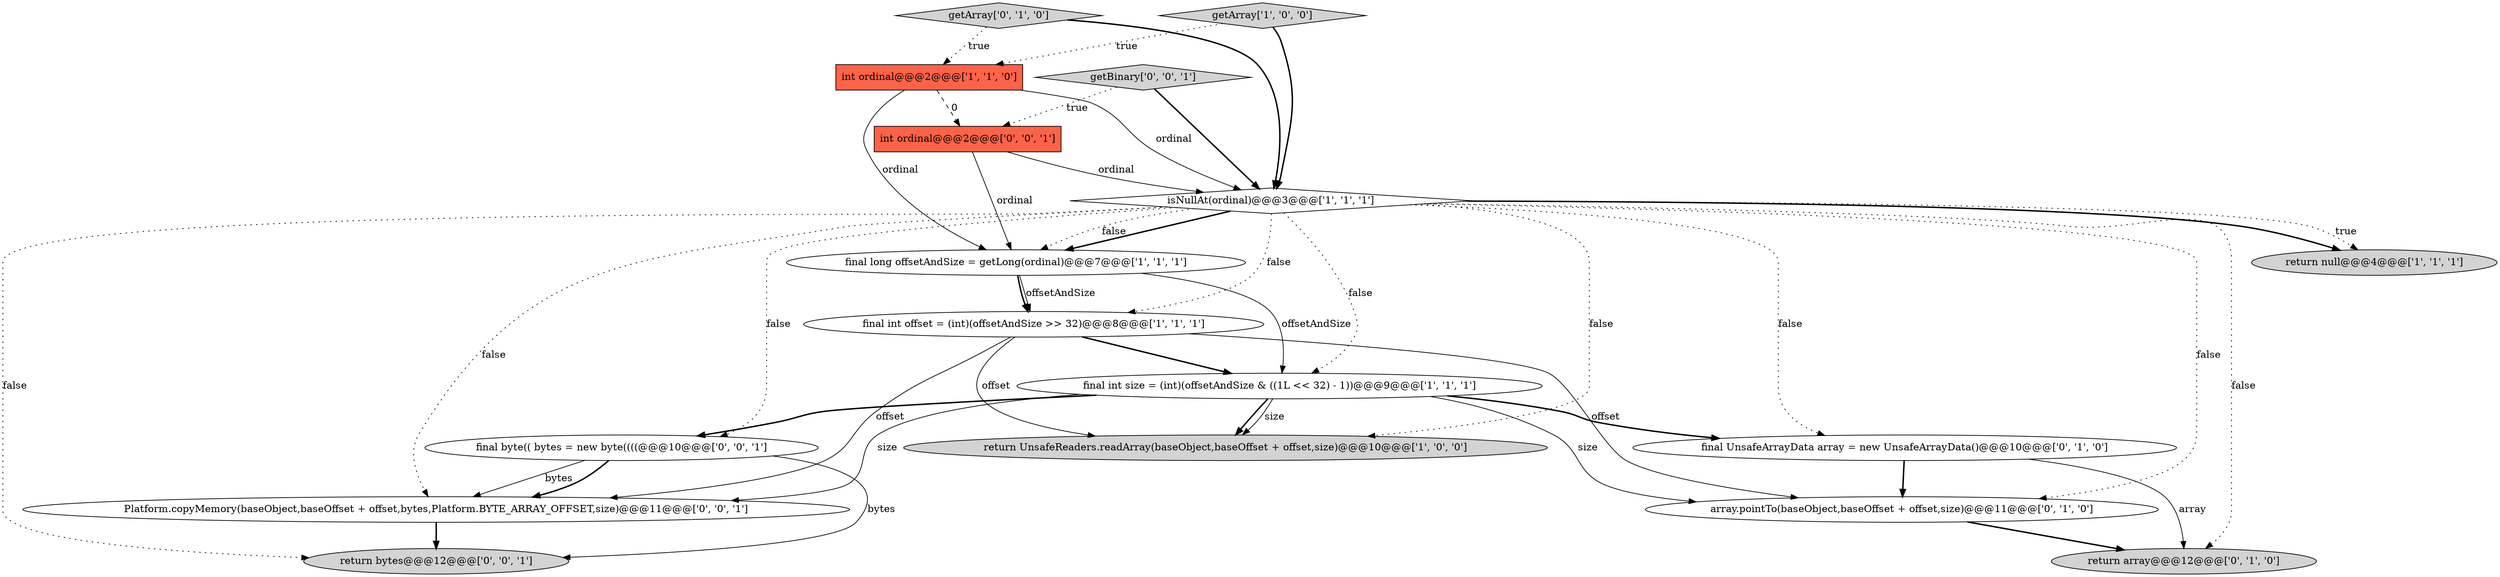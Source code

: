 digraph {
12 [style = filled, label = "getBinary['0', '0', '1']", fillcolor = lightgray, shape = diamond image = "AAA0AAABBB3BBB"];
7 [style = filled, label = "getArray['1', '0', '0']", fillcolor = lightgray, shape = diamond image = "AAA0AAABBB1BBB"];
14 [style = filled, label = "int ordinal@@@2@@@['0', '0', '1']", fillcolor = tomato, shape = box image = "AAA0AAABBB3BBB"];
15 [style = filled, label = "return bytes@@@12@@@['0', '0', '1']", fillcolor = lightgray, shape = ellipse image = "AAA0AAABBB3BBB"];
5 [style = filled, label = "isNullAt(ordinal)@@@3@@@['1', '1', '1']", fillcolor = white, shape = diamond image = "AAA0AAABBB1BBB"];
6 [style = filled, label = "return UnsafeReaders.readArray(baseObject,baseOffset + offset,size)@@@10@@@['1', '0', '0']", fillcolor = lightgray, shape = ellipse image = "AAA0AAABBB1BBB"];
8 [style = filled, label = "return array@@@12@@@['0', '1', '0']", fillcolor = lightgray, shape = ellipse image = "AAA1AAABBB2BBB"];
9 [style = filled, label = "array.pointTo(baseObject,baseOffset + offset,size)@@@11@@@['0', '1', '0']", fillcolor = white, shape = ellipse image = "AAA1AAABBB2BBB"];
10 [style = filled, label = "getArray['0', '1', '0']", fillcolor = lightgray, shape = diamond image = "AAA0AAABBB2BBB"];
11 [style = filled, label = "final UnsafeArrayData array = new UnsafeArrayData()@@@10@@@['0', '1', '0']", fillcolor = white, shape = ellipse image = "AAA0AAABBB2BBB"];
16 [style = filled, label = "final byte(( bytes = new byte((((@@@10@@@['0', '0', '1']", fillcolor = white, shape = ellipse image = "AAA0AAABBB3BBB"];
3 [style = filled, label = "int ordinal@@@2@@@['1', '1', '0']", fillcolor = tomato, shape = box image = "AAA0AAABBB1BBB"];
1 [style = filled, label = "final long offsetAndSize = getLong(ordinal)@@@7@@@['1', '1', '1']", fillcolor = white, shape = ellipse image = "AAA0AAABBB1BBB"];
4 [style = filled, label = "return null@@@4@@@['1', '1', '1']", fillcolor = lightgray, shape = ellipse image = "AAA0AAABBB1BBB"];
13 [style = filled, label = "Platform.copyMemory(baseObject,baseOffset + offset,bytes,Platform.BYTE_ARRAY_OFFSET,size)@@@11@@@['0', '0', '1']", fillcolor = white, shape = ellipse image = "AAA0AAABBB3BBB"];
0 [style = filled, label = "final int offset = (int)(offsetAndSize >> 32)@@@8@@@['1', '1', '1']", fillcolor = white, shape = ellipse image = "AAA0AAABBB1BBB"];
2 [style = filled, label = "final int size = (int)(offsetAndSize & ((1L << 32) - 1))@@@9@@@['1', '1', '1']", fillcolor = white, shape = ellipse image = "AAA0AAABBB1BBB"];
3->5 [style = solid, label="ordinal"];
13->15 [style = bold, label=""];
10->3 [style = dotted, label="true"];
14->1 [style = solid, label="ordinal"];
0->13 [style = solid, label="offset"];
2->11 [style = bold, label=""];
5->1 [style = bold, label=""];
2->13 [style = solid, label="size"];
3->1 [style = solid, label="ordinal"];
16->13 [style = solid, label="bytes"];
5->16 [style = dotted, label="false"];
5->11 [style = dotted, label="false"];
1->0 [style = solid, label="offsetAndSize"];
5->4 [style = dotted, label="true"];
11->9 [style = bold, label=""];
3->14 [style = dashed, label="0"];
5->13 [style = dotted, label="false"];
2->9 [style = solid, label="size"];
5->15 [style = dotted, label="false"];
1->2 [style = solid, label="offsetAndSize"];
16->13 [style = bold, label=""];
11->8 [style = solid, label="array"];
5->4 [style = bold, label=""];
5->0 [style = dotted, label="false"];
0->9 [style = solid, label="offset"];
5->9 [style = dotted, label="false"];
12->5 [style = bold, label=""];
12->14 [style = dotted, label="true"];
5->6 [style = dotted, label="false"];
2->6 [style = bold, label=""];
7->5 [style = bold, label=""];
2->6 [style = solid, label="size"];
2->16 [style = bold, label=""];
0->2 [style = bold, label=""];
9->8 [style = bold, label=""];
0->6 [style = solid, label="offset"];
5->2 [style = dotted, label="false"];
5->1 [style = dotted, label="false"];
5->8 [style = dotted, label="false"];
10->5 [style = bold, label=""];
16->15 [style = solid, label="bytes"];
7->3 [style = dotted, label="true"];
1->0 [style = bold, label=""];
14->5 [style = solid, label="ordinal"];
}
